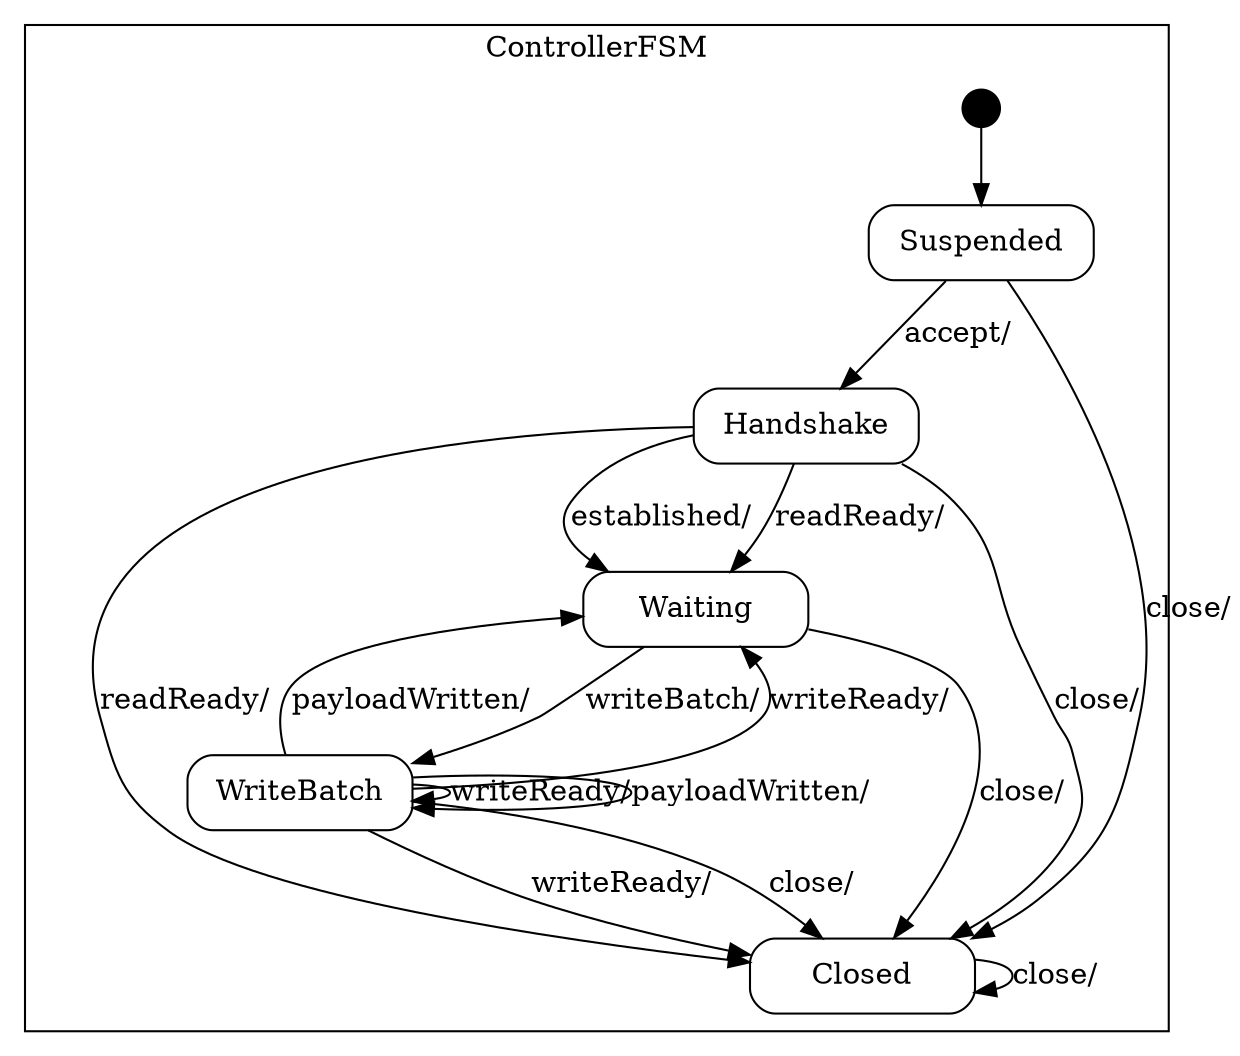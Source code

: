 digraph Controller {

    node
        [shape=Mrecord width=1.5];

    subgraph cluster_ControllerFSM {

        label="ControllerFSM";

        //
        // States (Nodes)
        //

        "ControllerFSM::Suspended"
            [label="{Suspended}"];

        "ControllerFSM::Handshake"
            [label="{Handshake}"];

        "ControllerFSM::Waiting"
            [label="{Waiting}"];

        "ControllerFSM::WriteBatch"
            [label="{WriteBatch}"];

        "ControllerFSM::Closed"
            [label="{Closed}"];

        "%start"
            [label="" shape=circle style=filled fillcolor=black width=0.25];

        //
        // Transitions (Edges)
        //

        "ControllerFSM::Suspended" -> "ControllerFSM::Handshake"
            [label="accept/\l"];

        "ControllerFSM::Suspended" -> "ControllerFSM::Closed"
            [label="close/\l"];

        "ControllerFSM::Handshake" -> "ControllerFSM::Closed"
            [label="readReady/\l"];

        "ControllerFSM::Handshake" -> "ControllerFSM::Waiting"
            [label="readReady/\l"];

        "ControllerFSM::Handshake" -> "ControllerFSM::Waiting"
            [label="established/\l"];

        "ControllerFSM::Handshake" -> "ControllerFSM::Closed"
            [label="close/\l"];

        "ControllerFSM::Waiting" -> "ControllerFSM::WriteBatch"
            [label="writeBatch/\l"];

        "ControllerFSM::Waiting" -> "ControllerFSM::Closed"
            [label="close/\l"];

        "ControllerFSM::WriteBatch" -> "ControllerFSM::Closed"
            [label="writeReady/\l"];

        "ControllerFSM::WriteBatch" -> "ControllerFSM::WriteBatch"
            [label="writeReady/\l"];

        "ControllerFSM::WriteBatch" -> "ControllerFSM::Waiting"
            [label="writeReady/\l"];

        "ControllerFSM::WriteBatch" -> "ControllerFSM::WriteBatch"
            [label="payloadWritten/\l"];

        "ControllerFSM::WriteBatch" -> "ControllerFSM::Waiting"
            [label="payloadWritten/\l"];

        "ControllerFSM::WriteBatch" -> "ControllerFSM::Closed"
            [label="close/\l"];

        "ControllerFSM::Closed" -> "ControllerFSM::Closed"
            [label="close/\l"];

        "%start" -> "ControllerFSM::Suspended"
    }

}

